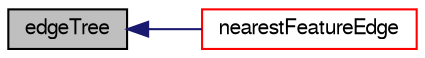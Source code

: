 digraph "edgeTree"
{
  bgcolor="transparent";
  edge [fontname="FreeSans",fontsize="10",labelfontname="FreeSans",labelfontsize="10"];
  node [fontname="FreeSans",fontsize="10",shape=record];
  rankdir="LR";
  Node836 [label="edgeTree",height=0.2,width=0.4,color="black", fillcolor="grey75", style="filled", fontcolor="black"];
  Node836 -> Node837 [dir="back",color="midnightblue",fontsize="10",style="solid",fontname="FreeSans"];
  Node837 [label="nearestFeatureEdge",height=0.2,width=0.4,color="red",URL="$a21786.html#abad153e486412a25f7f72c986de9a30b",tooltip="Find nearest surface edge for the sample point. "];
}
